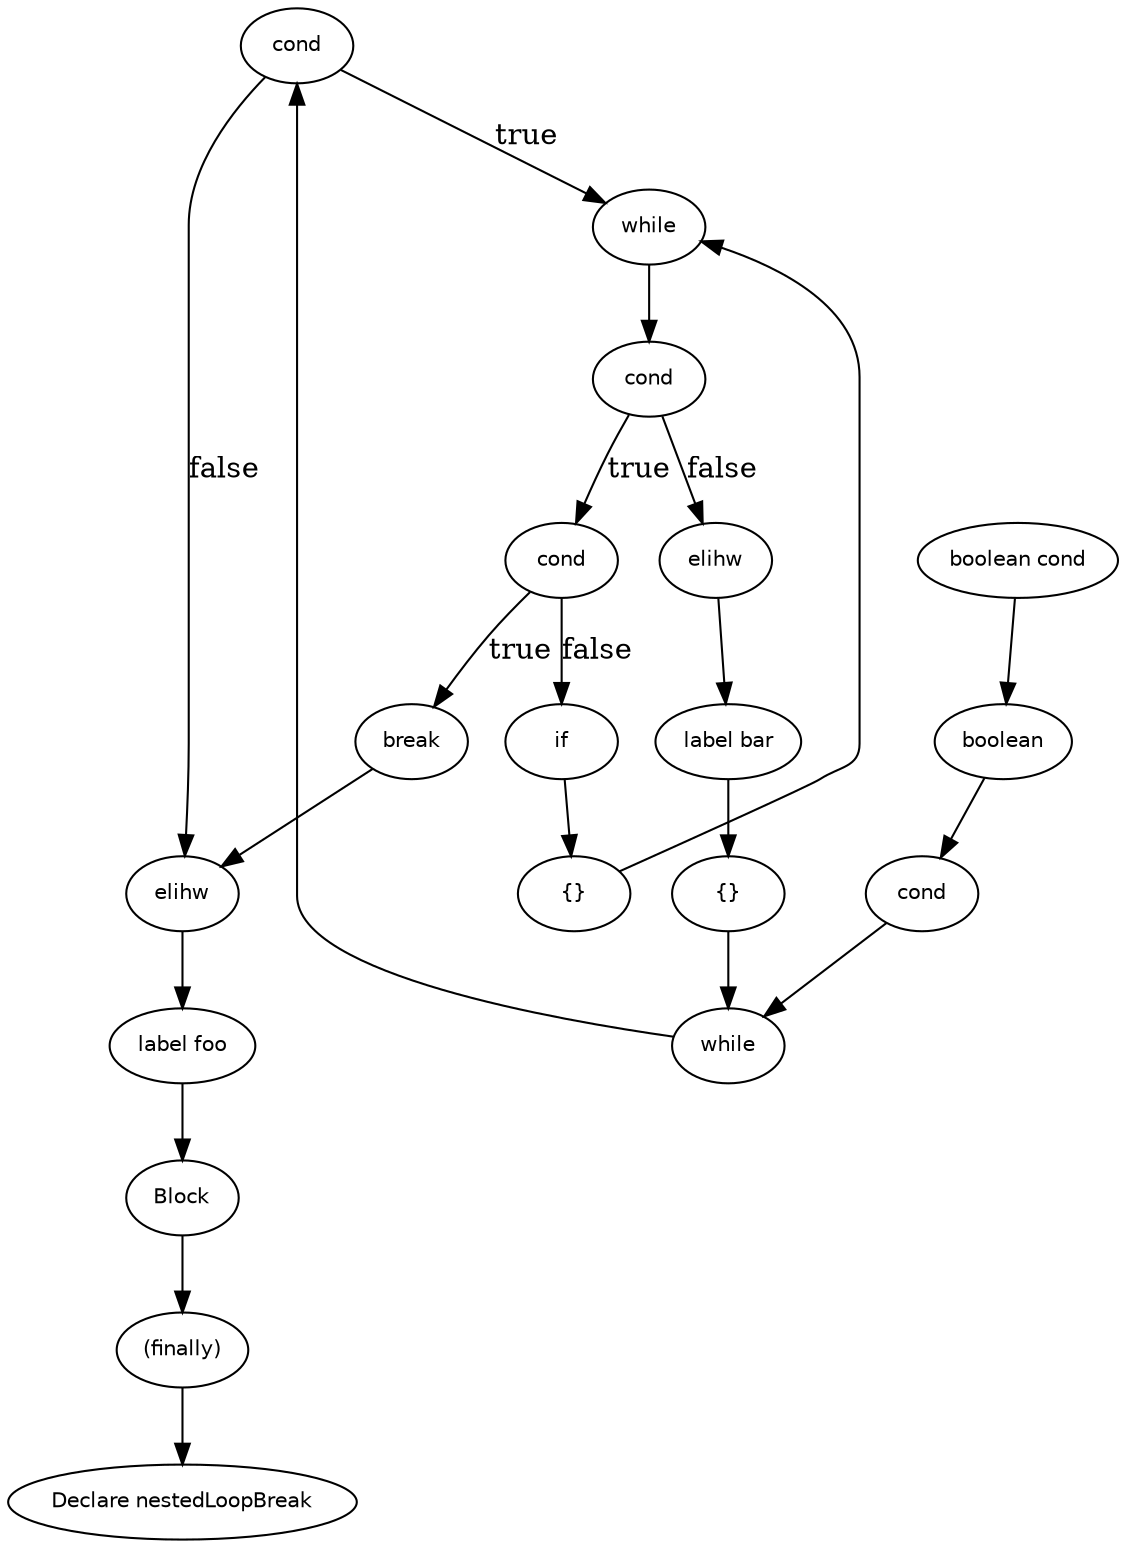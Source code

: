 digraph nestedLoopBreak {
  19 [
    label = break,
    fontname = Helvetica,
    fontsize = 10
  ];
  18 [
    label = cond,
    fontname = Helvetica,
    fontsize = 10
  ];
  17 [
    label = if,
    fontname = Helvetica,
    fontsize = 10
  ];
  16 [
    label = "{}",
    fontname = Helvetica,
    fontsize = 10
  ];
  15 [
    label = cond,
    fontname = Helvetica,
    fontsize = 10
  ];
  14 [
    label = elihw,
    fontname = Helvetica,
    fontsize = 10
  ];
  13 [
    label = while,
    fontname = Helvetica,
    fontsize = 10
  ];
  11 [
    label = "label bar",
    fontname = Helvetica,
    fontsize = 10
  ];
  10 [
    label = "{}",
    fontname = Helvetica,
    fontsize = 10
  ];
  9 [
    label = cond,
    fontname = Helvetica,
    fontsize = 10
  ];
  8 [
    label = elihw,
    fontname = Helvetica,
    fontsize = 10
  ];
  7 [
    label = while,
    fontname = Helvetica,
    fontsize = 10
  ];
  5 [
    label = "label foo",
    fontname = Helvetica,
    fontsize = 10
  ];
  4 [
    label = cond,
    fontname = Helvetica,
    fontsize = 10
  ];
  3 [
    label = boolean,
    fontname = Helvetica,
    fontsize = 10
  ];
  2 [
    label = "boolean cond",
    fontname = Helvetica,
    fontsize = 10
  ];
  1 [
    label = "(finally)",
    fontname = Helvetica,
    fontsize = 10
  ];
  0 [
    label = "Declare nestedLoopBreak",
    fontname = Helvetica,
    fontsize = 10
  ];
  21 [
    label = Block,
    fontname = Helvetica,
    fontsize = 10
  ];
  2 -> 3 [
    label = ""
  ];
  9 -> 8 [
    label = false
  ];
  10 -> 7 [
    label = ""
  ];
  13 -> 15 [
    label = ""
  ];
  9 -> 13 [
    label = true
  ];
  11 -> 10 [
    label = ""
  ];
  7 -> 9 [
    label = ""
  ];
  14 -> 11 [
    label = ""
  ];
  4 -> 7 [
    label = ""
  ];
  21 -> 1 [
    label = ""
  ];
  17 -> 16 [
    label = ""
  ];
  5 -> 21 [
    label = ""
  ];
  18 -> 17 [
    label = false
  ];
  8 -> 5 [
    label = ""
  ];
  15 -> 18 [
    label = true
  ];
  18 -> 19 [
    label = true
  ];
  15 -> 14 [
    label = false
  ];
  1 -> 0 [
    label = ""
  ];
  3 -> 4 [
    label = ""
  ];
  16 -> 13 [
    label = ""
  ];
  19 -> 8 [
    label = ""
  ];
}
